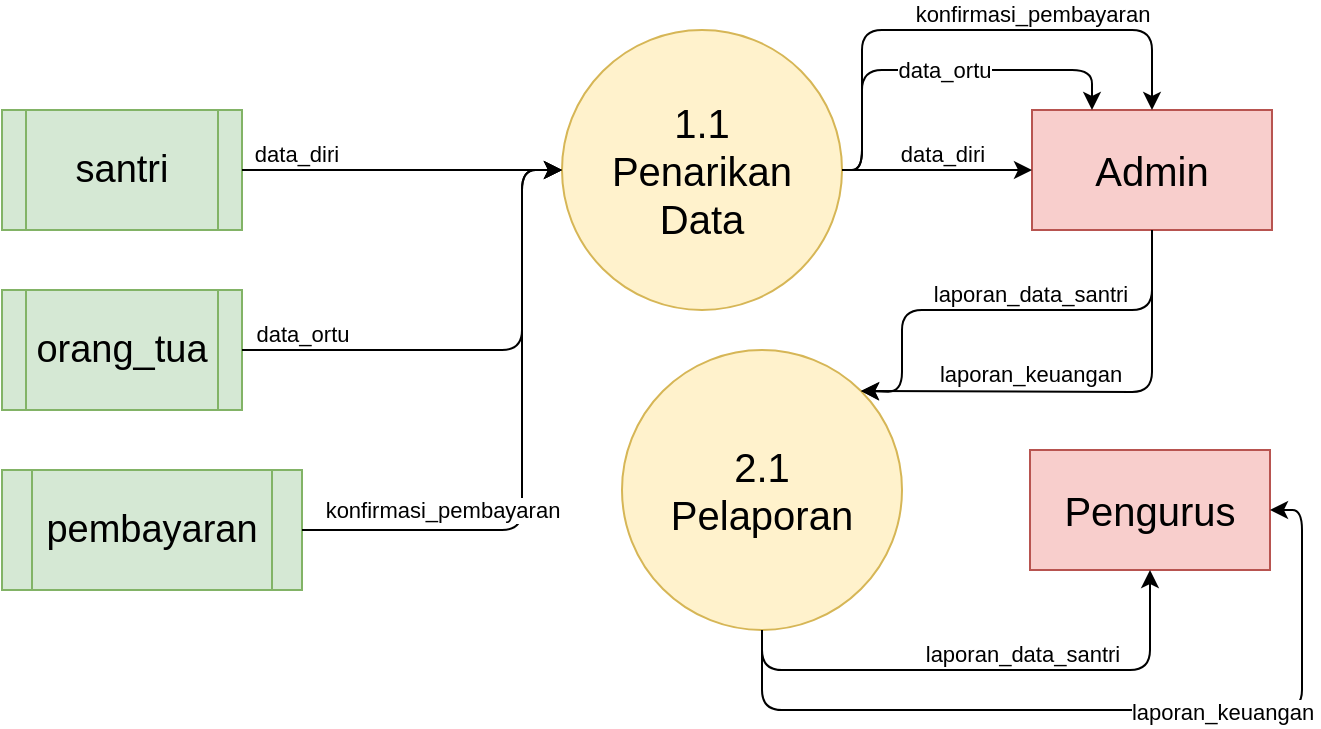 <mxfile version="13.7.3" type="device"><diagram id="krnxfGDsVrSemUiZGEmt" name="Page-1"><mxGraphModel dx="1204" dy="713" grid="1" gridSize="10" guides="1" tooltips="1" connect="1" arrows="1" fold="1" page="1" pageScale="1" pageWidth="1169" pageHeight="827" math="0" shadow="0"><root><mxCell id="0"/><mxCell id="1" parent="0"/><mxCell id="KAAEXAaCYnA5N8mxdIJc-1" value="&lt;font style=&quot;font-size: 20px&quot;&gt;Pengurus&lt;/font&gt;" style="rounded=0;whiteSpace=wrap;html=1;fillColor=#f8cecc;strokeColor=#b85450;" vertex="1" parent="1"><mxGeometry x="584" y="270" width="120" height="60" as="geometry"/></mxCell><mxCell id="KAAEXAaCYnA5N8mxdIJc-2" value="&lt;font style=&quot;font-size: 20px&quot;&gt;Admin&lt;/font&gt;" style="rounded=0;whiteSpace=wrap;html=1;fillColor=#f8cecc;strokeColor=#b85450;" vertex="1" parent="1"><mxGeometry x="585" y="100" width="120" height="60" as="geometry"/></mxCell><mxCell id="KAAEXAaCYnA5N8mxdIJc-3" value="&lt;font style=&quot;font-size: 20px&quot;&gt;1.1&lt;br&gt;Penarikan&lt;br&gt;Data&lt;/font&gt;" style="ellipse;whiteSpace=wrap;html=1;aspect=fixed;fillColor=#fff2cc;strokeColor=#d6b656;" vertex="1" parent="1"><mxGeometry x="350" y="60" width="140" height="140" as="geometry"/></mxCell><mxCell id="KAAEXAaCYnA5N8mxdIJc-4" value="&lt;font style=&quot;font-size: 20px&quot;&gt;2.1&lt;br&gt;Pelaporan&lt;/font&gt;" style="ellipse;whiteSpace=wrap;html=1;aspect=fixed;fillColor=#fff2cc;strokeColor=#d6b656;" vertex="1" parent="1"><mxGeometry x="380" y="220" width="140" height="140" as="geometry"/></mxCell><mxCell id="KAAEXAaCYnA5N8mxdIJc-5" value="&lt;font style=&quot;font-size: 19px&quot;&gt;santri&lt;/font&gt;" style="shape=process;whiteSpace=wrap;html=1;backgroundOutline=1;fillColor=#d5e8d4;strokeColor=#82b366;" vertex="1" parent="1"><mxGeometry x="70" y="100" width="120" height="60" as="geometry"/></mxCell><mxCell id="KAAEXAaCYnA5N8mxdIJc-6" value="&lt;font style=&quot;font-size: 19px&quot;&gt;pembayaran&lt;/font&gt;" style="shape=process;whiteSpace=wrap;html=1;backgroundOutline=1;fillColor=#d5e8d4;strokeColor=#82b366;" vertex="1" parent="1"><mxGeometry x="70" y="280" width="150" height="60" as="geometry"/></mxCell><mxCell id="KAAEXAaCYnA5N8mxdIJc-7" value="&lt;font style=&quot;font-size: 19px&quot;&gt;orang_tua&lt;/font&gt;" style="shape=process;whiteSpace=wrap;html=1;backgroundOutline=1;fillColor=#d5e8d4;strokeColor=#82b366;" vertex="1" parent="1"><mxGeometry x="70" y="190" width="120" height="60" as="geometry"/></mxCell><mxCell id="KAAEXAaCYnA5N8mxdIJc-8" value="" style="endArrow=classic;html=1;exitX=1;exitY=0.5;exitDx=0;exitDy=0;entryX=0;entryY=0.5;entryDx=0;entryDy=0;" edge="1" parent="1" source="KAAEXAaCYnA5N8mxdIJc-5" target="KAAEXAaCYnA5N8mxdIJc-3"><mxGeometry width="50" height="50" relative="1" as="geometry"><mxPoint x="270" y="200" as="sourcePoint"/><mxPoint x="320" y="150" as="targetPoint"/></mxGeometry></mxCell><mxCell id="KAAEXAaCYnA5N8mxdIJc-9" value="data_diri" style="edgeLabel;html=1;align=center;verticalAlign=bottom;resizable=0;points=[];labelBackgroundColor=none;" vertex="1" connectable="0" parent="KAAEXAaCYnA5N8mxdIJc-8"><mxGeometry x="-0.661" relative="1" as="geometry"><mxPoint as="offset"/></mxGeometry></mxCell><mxCell id="KAAEXAaCYnA5N8mxdIJc-10" value="" style="endArrow=classic;html=1;exitX=1;exitY=0.5;exitDx=0;exitDy=0;entryX=0;entryY=0.5;entryDx=0;entryDy=0;" edge="1" parent="1" source="KAAEXAaCYnA5N8mxdIJc-7" target="KAAEXAaCYnA5N8mxdIJc-3"><mxGeometry width="50" height="50" relative="1" as="geometry"><mxPoint x="270" y="200" as="sourcePoint"/><mxPoint x="320" y="150" as="targetPoint"/><Array as="points"><mxPoint x="330" y="220"/><mxPoint x="330" y="130"/></Array></mxGeometry></mxCell><mxCell id="KAAEXAaCYnA5N8mxdIJc-11" value="data_ortu" style="edgeLabel;html=1;align=center;verticalAlign=bottom;resizable=0;points=[];labelBackgroundColor=none;" vertex="1" connectable="0" parent="KAAEXAaCYnA5N8mxdIJc-10"><mxGeometry x="-0.59" y="-1" relative="1" as="geometry"><mxPoint x="-21.33" y="-1" as="offset"/></mxGeometry></mxCell><mxCell id="KAAEXAaCYnA5N8mxdIJc-12" value="" style="endArrow=classic;html=1;exitX=1;exitY=0.5;exitDx=0;exitDy=0;entryX=0;entryY=0.5;entryDx=0;entryDy=0;" edge="1" parent="1" source="KAAEXAaCYnA5N8mxdIJc-6" target="KAAEXAaCYnA5N8mxdIJc-3"><mxGeometry width="50" height="50" relative="1" as="geometry"><mxPoint x="270" y="200" as="sourcePoint"/><mxPoint x="320" y="150" as="targetPoint"/><Array as="points"><mxPoint x="330" y="310"/><mxPoint x="330" y="130"/></Array></mxGeometry></mxCell><mxCell id="KAAEXAaCYnA5N8mxdIJc-13" value="konfirmasi_pembayaran" style="edgeLabel;html=1;align=center;verticalAlign=middle;resizable=0;points=[];" vertex="1" connectable="0" parent="KAAEXAaCYnA5N8mxdIJc-12"><mxGeometry x="-0.434" y="1" relative="1" as="geometry"><mxPoint x="-17.5" y="-9" as="offset"/></mxGeometry></mxCell><mxCell id="KAAEXAaCYnA5N8mxdIJc-14" value="" style="endArrow=classic;html=1;exitX=1;exitY=0.5;exitDx=0;exitDy=0;entryX=0;entryY=0.5;entryDx=0;entryDy=0;" edge="1" parent="1" source="KAAEXAaCYnA5N8mxdIJc-3" target="KAAEXAaCYnA5N8mxdIJc-2"><mxGeometry width="50" height="50" relative="1" as="geometry"><mxPoint x="430" y="180" as="sourcePoint"/><mxPoint x="480" y="130" as="targetPoint"/></mxGeometry></mxCell><mxCell id="KAAEXAaCYnA5N8mxdIJc-15" value="data_diri" style="edgeLabel;html=1;align=center;verticalAlign=bottom;resizable=0;points=[];labelBackgroundColor=none;" vertex="1" connectable="0" parent="KAAEXAaCYnA5N8mxdIJc-14"><mxGeometry x="-0.742" y="-1" relative="1" as="geometry"><mxPoint x="37.59" y="-1" as="offset"/></mxGeometry></mxCell><mxCell id="KAAEXAaCYnA5N8mxdIJc-16" value="" style="endArrow=classic;html=1;exitX=1;exitY=0.5;exitDx=0;exitDy=0;entryX=0.25;entryY=0;entryDx=0;entryDy=0;" edge="1" parent="1" source="KAAEXAaCYnA5N8mxdIJc-3" target="KAAEXAaCYnA5N8mxdIJc-2"><mxGeometry width="50" height="50" relative="1" as="geometry"><mxPoint x="430" y="170" as="sourcePoint"/><mxPoint x="480" y="120" as="targetPoint"/><Array as="points"><mxPoint x="500" y="130"/><mxPoint x="500" y="80"/><mxPoint x="615" y="80"/></Array></mxGeometry></mxCell><mxCell id="KAAEXAaCYnA5N8mxdIJc-17" value="data_ortu" style="edgeLabel;html=1;align=center;verticalAlign=middle;resizable=0;points=[];" vertex="1" connectable="0" parent="KAAEXAaCYnA5N8mxdIJc-16"><mxGeometry x="-0.084" y="-1" relative="1" as="geometry"><mxPoint x="10.8" y="-1" as="offset"/></mxGeometry></mxCell><mxCell id="KAAEXAaCYnA5N8mxdIJc-18" value="" style="endArrow=classic;html=1;exitX=1;exitY=0.5;exitDx=0;exitDy=0;entryX=0.5;entryY=0;entryDx=0;entryDy=0;" edge="1" parent="1" source="KAAEXAaCYnA5N8mxdIJc-3" target="KAAEXAaCYnA5N8mxdIJc-2"><mxGeometry width="50" height="50" relative="1" as="geometry"><mxPoint x="580" y="110" as="sourcePoint"/><mxPoint x="630" y="60" as="targetPoint"/><Array as="points"><mxPoint x="500" y="130"/><mxPoint x="500" y="60"/><mxPoint x="645" y="60"/></Array></mxGeometry></mxCell><mxCell id="KAAEXAaCYnA5N8mxdIJc-19" value="konfirmasi_pembayaran" style="edgeLabel;html=1;align=center;verticalAlign=bottom;resizable=0;points=[];labelBackgroundColor=none;" vertex="1" connectable="0" parent="KAAEXAaCYnA5N8mxdIJc-18"><mxGeometry x="0.007" relative="1" as="geometry"><mxPoint x="31.67" as="offset"/></mxGeometry></mxCell><mxCell id="KAAEXAaCYnA5N8mxdIJc-20" value="" style="endArrow=classic;html=1;exitX=0.5;exitY=1;exitDx=0;exitDy=0;entryX=1;entryY=0;entryDx=0;entryDy=0;" edge="1" parent="1" source="KAAEXAaCYnA5N8mxdIJc-2" target="KAAEXAaCYnA5N8mxdIJc-4"><mxGeometry width="50" height="50" relative="1" as="geometry"><mxPoint x="560" y="220" as="sourcePoint"/><mxPoint x="610" y="170" as="targetPoint"/><Array as="points"><mxPoint x="645" y="241"/></Array></mxGeometry></mxCell><mxCell id="KAAEXAaCYnA5N8mxdIJc-21" value="laporan_keuangan" style="edgeLabel;html=1;align=center;verticalAlign=bottom;resizable=0;points=[];labelBackgroundColor=none;" vertex="1" connectable="0" parent="KAAEXAaCYnA5N8mxdIJc-20"><mxGeometry x="0.578" relative="1" as="geometry"><mxPoint x="36.57" as="offset"/></mxGeometry></mxCell><mxCell id="KAAEXAaCYnA5N8mxdIJc-22" value="" style="endArrow=classic;html=1;exitX=0.5;exitY=1;exitDx=0;exitDy=0;entryX=1;entryY=0;entryDx=0;entryDy=0;" edge="1" parent="1" source="KAAEXAaCYnA5N8mxdIJc-2" target="KAAEXAaCYnA5N8mxdIJc-4"><mxGeometry width="50" height="50" relative="1" as="geometry"><mxPoint x="520" y="210" as="sourcePoint"/><mxPoint x="570" y="160" as="targetPoint"/><Array as="points"><mxPoint x="645" y="200"/><mxPoint x="520" y="200"/><mxPoint x="520" y="241"/></Array></mxGeometry></mxCell><mxCell id="KAAEXAaCYnA5N8mxdIJc-23" value="laporan_data_santri" style="edgeLabel;html=1;align=center;verticalAlign=bottom;resizable=0;points=[];labelBackgroundColor=none;" vertex="1" connectable="0" parent="KAAEXAaCYnA5N8mxdIJc-22"><mxGeometry x="0.298" y="1" relative="1" as="geometry"><mxPoint x="46" y="-1" as="offset"/></mxGeometry></mxCell><mxCell id="KAAEXAaCYnA5N8mxdIJc-24" value="" style="endArrow=classic;html=1;exitX=0.5;exitY=1;exitDx=0;exitDy=0;entryX=0.5;entryY=1;entryDx=0;entryDy=0;" edge="1" parent="1" source="KAAEXAaCYnA5N8mxdIJc-4" target="KAAEXAaCYnA5N8mxdIJc-1"><mxGeometry width="50" height="50" relative="1" as="geometry"><mxPoint x="410" y="300" as="sourcePoint"/><mxPoint x="460" y="250" as="targetPoint"/><Array as="points"><mxPoint x="450" y="380"/><mxPoint x="644" y="380"/></Array></mxGeometry></mxCell><mxCell id="KAAEXAaCYnA5N8mxdIJc-27" value="laporan_data_santri" style="edgeLabel;html=1;align=center;verticalAlign=bottom;resizable=0;points=[];labelBackgroundColor=none;" vertex="1" connectable="0" parent="KAAEXAaCYnA5N8mxdIJc-24"><mxGeometry x="-0.26" y="2" relative="1" as="geometry"><mxPoint x="52.29" y="2" as="offset"/></mxGeometry></mxCell><mxCell id="KAAEXAaCYnA5N8mxdIJc-25" value="" style="endArrow=classic;html=1;exitX=0.5;exitY=1;exitDx=0;exitDy=0;entryX=1;entryY=0.5;entryDx=0;entryDy=0;" edge="1" parent="1" source="KAAEXAaCYnA5N8mxdIJc-4" target="KAAEXAaCYnA5N8mxdIJc-1"><mxGeometry width="50" height="50" relative="1" as="geometry"><mxPoint x="510" y="260" as="sourcePoint"/><mxPoint x="560" y="210" as="targetPoint"/><Array as="points"><mxPoint x="450" y="400"/><mxPoint x="720" y="400"/><mxPoint x="720" y="300"/></Array></mxGeometry></mxCell><mxCell id="KAAEXAaCYnA5N8mxdIJc-26" value="laporan_keuangan" style="edgeLabel;html=1;align=center;verticalAlign=middle;resizable=0;points=[];" vertex="1" connectable="0" parent="KAAEXAaCYnA5N8mxdIJc-25"><mxGeometry x="0.066" y="-1" relative="1" as="geometry"><mxPoint x="43" as="offset"/></mxGeometry></mxCell></root></mxGraphModel></diagram></mxfile>